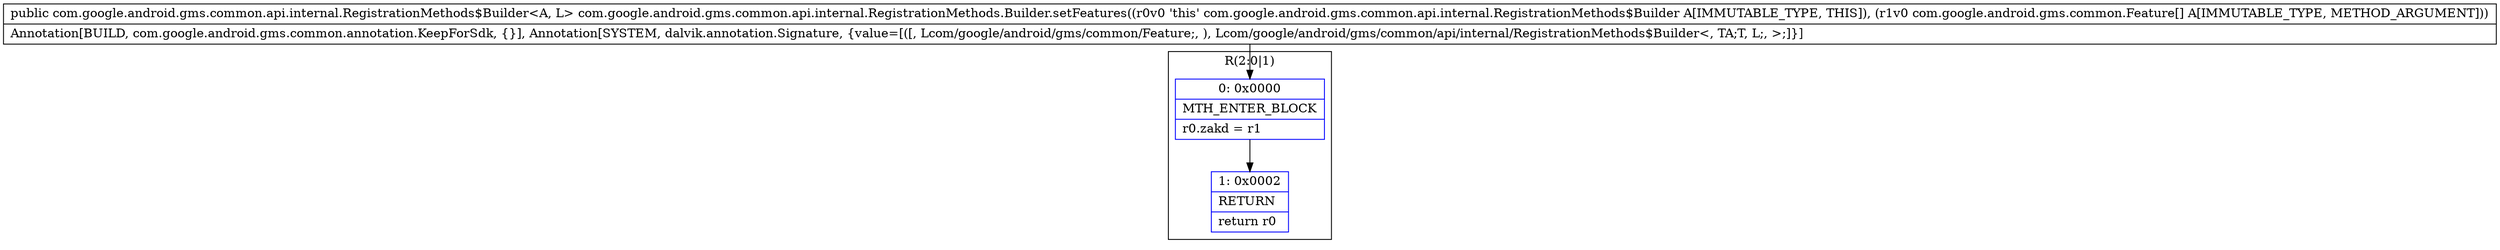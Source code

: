 digraph "CFG forcom.google.android.gms.common.api.internal.RegistrationMethods.Builder.setFeatures([Lcom\/google\/android\/gms\/common\/Feature;)Lcom\/google\/android\/gms\/common\/api\/internal\/RegistrationMethods$Builder;" {
subgraph cluster_Region_1252069195 {
label = "R(2:0|1)";
node [shape=record,color=blue];
Node_0 [shape=record,label="{0\:\ 0x0000|MTH_ENTER_BLOCK\l|r0.zakd = r1\l}"];
Node_1 [shape=record,label="{1\:\ 0x0002|RETURN\l|return r0\l}"];
}
MethodNode[shape=record,label="{public com.google.android.gms.common.api.internal.RegistrationMethods$Builder\<A, L\> com.google.android.gms.common.api.internal.RegistrationMethods.Builder.setFeatures((r0v0 'this' com.google.android.gms.common.api.internal.RegistrationMethods$Builder A[IMMUTABLE_TYPE, THIS]), (r1v0 com.google.android.gms.common.Feature[] A[IMMUTABLE_TYPE, METHOD_ARGUMENT]))  | Annotation[BUILD, com.google.android.gms.common.annotation.KeepForSdk, \{\}], Annotation[SYSTEM, dalvik.annotation.Signature, \{value=[([, Lcom\/google\/android\/gms\/common\/Feature;, ), Lcom\/google\/android\/gms\/common\/api\/internal\/RegistrationMethods$Builder\<, TA;T, L;, \>;]\}]\l}"];
MethodNode -> Node_0;
Node_0 -> Node_1;
}


